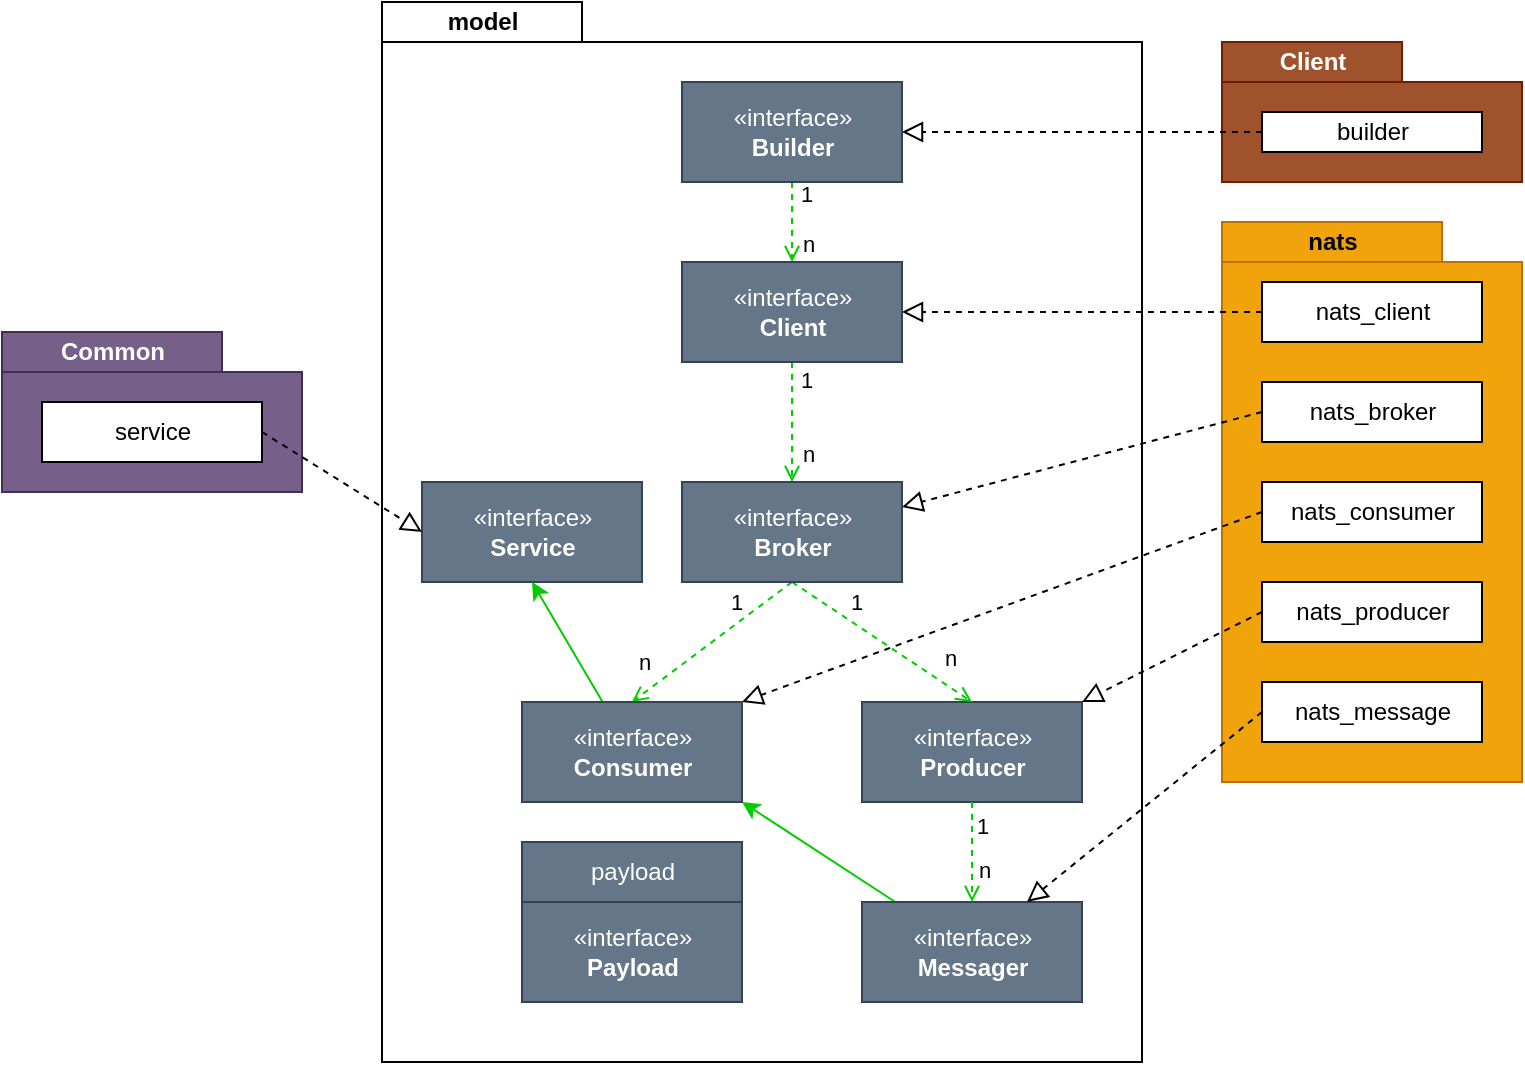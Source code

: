 <mxfile>
    <diagram id="txchBWapSVPzbpAoI_4P" name="Model">
        <mxGraphModel dx="827" dy="891" grid="0" gridSize="10" guides="1" tooltips="1" connect="1" arrows="1" fold="1" page="0" pageScale="1" pageWidth="850" pageHeight="1100" math="0" shadow="0">
            <root>
                <mxCell id="0"/>
                <mxCell id="1" parent="0"/>
                <mxCell id="49" value="model" style="shape=folder;fontStyle=1;tabWidth=100;tabHeight=20;tabPosition=left;html=1;boundedLbl=1;labelInHeader=1;container=1;collapsible=0;recursiveResize=0;" parent="1" vertex="1">
                    <mxGeometry x="260" y="-50" width="380" height="530" as="geometry"/>
                </mxCell>
                <mxCell id="29" value="«interface»&lt;br&gt;&lt;b&gt;Payload&lt;/b&gt;" style="html=1;fillColor=#647687;strokeColor=#314354;fontColor=#ffffff;" parent="49" vertex="1">
                    <mxGeometry x="70" y="450" width="110" height="50" as="geometry"/>
                </mxCell>
                <mxCell id="60" value="payload" style="html=1;fillColor=#647687;strokeColor=#314354;fontColor=#ffffff;" parent="49" vertex="1">
                    <mxGeometry x="70" y="420" width="110" height="30" as="geometry"/>
                </mxCell>
                <mxCell id="61" value="«interface»&lt;br&gt;&lt;b&gt;Service&lt;/b&gt;" style="html=1;fillColor=#647687;fontColor=#ffffff;strokeColor=#314354;" parent="49" vertex="1">
                    <mxGeometry x="20" y="240" width="110" height="50" as="geometry"/>
                </mxCell>
                <mxCell id="3" value="«interface»&lt;br&gt;&lt;b&gt;Client&lt;/b&gt;" style="html=1;" parent="1" vertex="1">
                    <mxGeometry x="410" y="80" width="110" height="50" as="geometry"/>
                </mxCell>
                <mxCell id="4" value="«interface»&lt;br&gt;&lt;b&gt;Broker&lt;/b&gt;" style="html=1;" parent="1" vertex="1">
                    <mxGeometry x="410" y="190" width="110" height="50" as="geometry"/>
                </mxCell>
                <mxCell id="13" value="" style="html=1;verticalAlign=bottom;labelBackgroundColor=none;endArrow=open;endFill=0;dashed=1;entryX=0.5;entryY=0;entryDx=0;entryDy=0;strokeColor=#00CC00;" parent="1" source="3" target="4" edge="1">
                    <mxGeometry width="160" relative="1" as="geometry">
                        <mxPoint x="465" y="150" as="sourcePoint"/>
                        <mxPoint x="870" y="380" as="targetPoint"/>
                    </mxGeometry>
                </mxCell>
                <mxCell id="18" value="1" style="edgeLabel;html=1;align=center;verticalAlign=middle;resizable=0;points=[];" parent="13" vertex="1" connectable="0">
                    <mxGeometry x="-0.591" relative="1" as="geometry">
                        <mxPoint x="7" y="-4" as="offset"/>
                    </mxGeometry>
                </mxCell>
                <mxCell id="19" value="n" style="edgeLabel;html=1;align=center;verticalAlign=middle;resizable=0;points=[];" parent="13" vertex="1" connectable="0">
                    <mxGeometry x="0.529" relative="1" as="geometry">
                        <mxPoint x="8" as="offset"/>
                    </mxGeometry>
                </mxCell>
                <mxCell id="14" value="«interface»&lt;br&gt;&lt;b&gt;Consumer&lt;/b&gt;" style="html=1;" parent="1" vertex="1">
                    <mxGeometry x="330" y="300" width="110" height="50" as="geometry"/>
                </mxCell>
                <mxCell id="15" value="" style="html=1;verticalAlign=bottom;labelBackgroundColor=none;endArrow=open;endFill=0;dashed=1;exitX=0.5;exitY=1;exitDx=0;exitDy=0;entryX=0.5;entryY=0;entryDx=0;entryDy=0;strokeColor=#00CC00;" parent="1" source="4" target="14" edge="1">
                    <mxGeometry width="160" relative="1" as="geometry">
                        <mxPoint x="475" y="150" as="sourcePoint"/>
                        <mxPoint x="395" y="200" as="targetPoint"/>
                    </mxGeometry>
                </mxCell>
                <mxCell id="20" value="1" style="edgeLabel;html=1;align=center;verticalAlign=middle;resizable=0;points=[];" parent="15" vertex="1" connectable="0">
                    <mxGeometry x="-0.63" y="3" relative="1" as="geometry">
                        <mxPoint x="-15" y="-4" as="offset"/>
                    </mxGeometry>
                </mxCell>
                <mxCell id="22" value="n" style="edgeLabel;html=1;align=center;verticalAlign=middle;resizable=0;points=[];" parent="15" vertex="1" connectable="0">
                    <mxGeometry x="0.386" y="-3" relative="1" as="geometry">
                        <mxPoint x="-17" as="offset"/>
                    </mxGeometry>
                </mxCell>
                <mxCell id="16" value="«interface»&lt;br&gt;&lt;b&gt;Producer&lt;/b&gt;" style="html=1;fillColor=#647687;fontColor=#ffffff;strokeColor=#314354;" parent="1" vertex="1">
                    <mxGeometry x="500" y="300" width="110" height="50" as="geometry"/>
                </mxCell>
                <mxCell id="17" value="" style="html=1;verticalAlign=bottom;labelBackgroundColor=none;endArrow=open;endFill=0;dashed=1;exitX=0.5;exitY=1;exitDx=0;exitDy=0;entryX=0.5;entryY=0;entryDx=0;entryDy=0;strokeColor=#00CC00;" parent="1" source="4" target="16" edge="1">
                    <mxGeometry width="160" relative="1" as="geometry">
                        <mxPoint x="395" y="250" as="sourcePoint"/>
                        <mxPoint x="315" y="280" as="targetPoint"/>
                    </mxGeometry>
                </mxCell>
                <mxCell id="21" value="1" style="edgeLabel;html=1;align=center;verticalAlign=middle;resizable=0;points=[];" parent="17" vertex="1" connectable="0">
                    <mxGeometry x="-0.421" y="-2" relative="1" as="geometry">
                        <mxPoint x="7" y="-9" as="offset"/>
                    </mxGeometry>
                </mxCell>
                <mxCell id="23" value="n" style="edgeLabel;html=1;align=center;verticalAlign=middle;resizable=0;points=[];" parent="17" vertex="1" connectable="0">
                    <mxGeometry x="0.204" y="1" relative="1" as="geometry">
                        <mxPoint x="24" y="3" as="offset"/>
                    </mxGeometry>
                </mxCell>
                <mxCell id="31" style="edgeStyle=none;html=1;entryX=1;entryY=1;entryDx=0;entryDy=0;strokeColor=#00CC00;" parent="1" source="24" target="14" edge="1">
                    <mxGeometry relative="1" as="geometry"/>
                </mxCell>
                <mxCell id="24" value="«interface»&lt;br&gt;&lt;b&gt;Messager&lt;/b&gt;" style="html=1;fillColor=#647687;fontColor=#ffffff;strokeColor=#314354;" parent="1" vertex="1">
                    <mxGeometry x="500" y="400" width="110" height="50" as="geometry"/>
                </mxCell>
                <mxCell id="25" value="" style="html=1;verticalAlign=bottom;labelBackgroundColor=none;endArrow=open;endFill=0;dashed=1;exitX=0.5;exitY=1;exitDx=0;exitDy=0;entryX=0.5;entryY=0;entryDx=0;entryDy=0;strokeColor=#00CC00;" parent="1" source="16" target="24" edge="1">
                    <mxGeometry width="160" relative="1" as="geometry">
                        <mxPoint x="475" y="250" as="sourcePoint"/>
                        <mxPoint x="565" y="310" as="targetPoint"/>
                    </mxGeometry>
                </mxCell>
                <mxCell id="26" value="1" style="edgeLabel;html=1;align=center;verticalAlign=middle;resizable=0;points=[];" parent="25" vertex="1" connectable="0">
                    <mxGeometry x="-0.421" y="-2" relative="1" as="geometry">
                        <mxPoint x="7" y="-3" as="offset"/>
                    </mxGeometry>
                </mxCell>
                <mxCell id="27" value="n" style="edgeLabel;html=1;align=center;verticalAlign=middle;resizable=0;points=[];" parent="25" vertex="1" connectable="0">
                    <mxGeometry x="0.204" y="1" relative="1" as="geometry">
                        <mxPoint x="5" y="4" as="offset"/>
                    </mxGeometry>
                </mxCell>
                <mxCell id="34" value="Common" style="shape=folder;fontStyle=1;tabWidth=110;tabHeight=20;tabPosition=left;html=1;boundedLbl=1;labelInHeader=1;container=1;collapsible=0;recursiveResize=0;fillColor=#76608a;fontColor=#ffffff;strokeColor=#432D57;" parent="1" vertex="1">
                    <mxGeometry x="70" y="115" width="150" height="80" as="geometry"/>
                </mxCell>
                <mxCell id="35" value="service" style="html=1;" parent="34" vertex="1">
                    <mxGeometry width="110" height="30" relative="1" as="geometry">
                        <mxPoint x="20" y="35" as="offset"/>
                    </mxGeometry>
                </mxCell>
                <mxCell id="36" value="" style="endArrow=block;startArrow=none;endFill=0;startFill=0;endSize=8;html=1;verticalAlign=bottom;dashed=1;labelBackgroundColor=none;exitX=1;exitY=0.5;exitDx=0;exitDy=0;entryX=0;entryY=0.5;entryDx=0;entryDy=0;" parent="1" source="35" target="61" edge="1">
                    <mxGeometry width="160" relative="1" as="geometry">
                        <mxPoint x="70" y="340" as="sourcePoint"/>
                        <mxPoint x="220" y="105" as="targetPoint"/>
                    </mxGeometry>
                </mxCell>
                <mxCell id="37" value="nats" style="shape=folder;fontStyle=1;tabWidth=110;tabHeight=20;tabPosition=left;html=1;boundedLbl=1;labelInHeader=1;container=1;collapsible=0;recursiveResize=0;fillColor=#f0a30a;fontColor=#000000;strokeColor=#BD7000;" parent="1" vertex="1">
                    <mxGeometry x="680" y="60" width="150" height="280" as="geometry"/>
                </mxCell>
                <mxCell id="38" value="nats_client" style="html=1;" parent="37" vertex="1">
                    <mxGeometry width="110" height="30" relative="1" as="geometry">
                        <mxPoint x="20" y="30" as="offset"/>
                    </mxGeometry>
                </mxCell>
                <mxCell id="39" value="nats_consumer" style="html=1;" parent="37" vertex="1">
                    <mxGeometry x="20" y="130" width="110" height="30" as="geometry"/>
                </mxCell>
                <mxCell id="40" value="nats_message" style="html=1;" parent="37" vertex="1">
                    <mxGeometry x="20" y="230" width="110" height="30" as="geometry"/>
                </mxCell>
                <mxCell id="41" value="nats_producer" style="html=1;" parent="37" vertex="1">
                    <mxGeometry x="20" y="180" width="110" height="30" as="geometry"/>
                </mxCell>
                <mxCell id="55" value="nats_broker" style="html=1;" parent="37" vertex="1">
                    <mxGeometry x="20" y="80" width="110" height="30" as="geometry"/>
                </mxCell>
                <mxCell id="42" value="«interface»&lt;br&gt;&lt;b&gt;Builder&lt;/b&gt;" style="html=1;" parent="1" vertex="1">
                    <mxGeometry x="410" y="-10" width="110" height="50" as="geometry"/>
                </mxCell>
                <mxCell id="43" value="" style="html=1;verticalAlign=bottom;labelBackgroundColor=none;endArrow=open;endFill=0;dashed=1;exitX=0.5;exitY=1;exitDx=0;exitDy=0;strokeColor=#00CC00;" parent="1" source="42" target="3" edge="1">
                    <mxGeometry width="160" relative="1" as="geometry">
                        <mxPoint x="475" y="140" as="sourcePoint"/>
                        <mxPoint x="475" y="200" as="targetPoint"/>
                    </mxGeometry>
                </mxCell>
                <mxCell id="44" value="1" style="edgeLabel;html=1;align=center;verticalAlign=middle;resizable=0;points=[];" parent="43" vertex="1" connectable="0">
                    <mxGeometry x="-0.591" relative="1" as="geometry">
                        <mxPoint x="7" y="-2" as="offset"/>
                    </mxGeometry>
                </mxCell>
                <mxCell id="45" value="n" style="edgeLabel;html=1;align=center;verticalAlign=middle;resizable=0;points=[];" parent="43" vertex="1" connectable="0">
                    <mxGeometry x="0.529" relative="1" as="geometry">
                        <mxPoint x="8" as="offset"/>
                    </mxGeometry>
                </mxCell>
                <mxCell id="46" value="Client" style="shape=folder;fontStyle=1;tabWidth=90;tabHeight=20;tabPosition=left;html=1;boundedLbl=1;labelInHeader=1;container=1;collapsible=0;recursiveResize=0;fillColor=#a0522d;fontColor=#ffffff;strokeColor=#6D1F00;" parent="1" vertex="1">
                    <mxGeometry x="680" y="-30" width="150" height="70" as="geometry"/>
                </mxCell>
                <mxCell id="47" value="builder" style="html=1;" parent="46" vertex="1">
                    <mxGeometry width="110" height="20" relative="1" as="geometry">
                        <mxPoint x="20" y="35" as="offset"/>
                    </mxGeometry>
                </mxCell>
                <mxCell id="48" value="" style="endArrow=block;startArrow=none;endFill=0;startFill=0;endSize=8;html=1;verticalAlign=bottom;dashed=1;labelBackgroundColor=none;exitX=0;exitY=0.5;exitDx=0;exitDy=0;entryX=1;entryY=0.5;entryDx=0;entryDy=0;" parent="1" source="47" target="42" edge="1">
                    <mxGeometry width="160" relative="1" as="geometry">
                        <mxPoint x="160" y="215" as="sourcePoint"/>
                        <mxPoint x="220" y="225" as="targetPoint"/>
                    </mxGeometry>
                </mxCell>
                <mxCell id="54" value="" style="endArrow=block;startArrow=none;endFill=0;startFill=0;endSize=8;html=1;verticalAlign=bottom;dashed=1;labelBackgroundColor=none;exitX=0;exitY=0.5;exitDx=0;exitDy=0;entryX=1;entryY=0.5;entryDx=0;entryDy=0;" parent="1" source="38" target="3" edge="1">
                    <mxGeometry width="160" relative="1" as="geometry">
                        <mxPoint x="710" y="25" as="sourcePoint"/>
                        <mxPoint x="530" y="25" as="targetPoint"/>
                    </mxGeometry>
                </mxCell>
                <mxCell id="56" value="" style="endArrow=block;startArrow=none;endFill=0;startFill=0;endSize=8;html=1;verticalAlign=bottom;dashed=1;labelBackgroundColor=none;exitX=0;exitY=0.5;exitDx=0;exitDy=0;entryX=1;entryY=0.25;entryDx=0;entryDy=0;" parent="1" source="55" target="4" edge="1">
                    <mxGeometry width="160" relative="1" as="geometry">
                        <mxPoint x="710" y="115" as="sourcePoint"/>
                        <mxPoint x="530" y="115" as="targetPoint"/>
                    </mxGeometry>
                </mxCell>
                <mxCell id="57" value="" style="endArrow=block;startArrow=none;endFill=0;startFill=0;endSize=8;html=1;verticalAlign=bottom;dashed=1;labelBackgroundColor=none;exitX=0;exitY=0.5;exitDx=0;exitDy=0;entryX=1;entryY=0;entryDx=0;entryDy=0;" parent="1" source="39" target="14" edge="1">
                    <mxGeometry width="160" relative="1" as="geometry">
                        <mxPoint x="710" y="115" as="sourcePoint"/>
                        <mxPoint x="530" y="115" as="targetPoint"/>
                    </mxGeometry>
                </mxCell>
                <mxCell id="58" value="" style="endArrow=block;startArrow=none;endFill=0;startFill=0;endSize=8;html=1;verticalAlign=bottom;dashed=1;labelBackgroundColor=none;exitX=0;exitY=0.5;exitDx=0;exitDy=0;entryX=1;entryY=0;entryDx=0;entryDy=0;" parent="1" source="41" target="16" edge="1">
                    <mxGeometry width="160" relative="1" as="geometry">
                        <mxPoint x="710" y="215" as="sourcePoint"/>
                        <mxPoint x="450" y="310" as="targetPoint"/>
                    </mxGeometry>
                </mxCell>
                <mxCell id="59" value="" style="endArrow=block;startArrow=none;endFill=0;startFill=0;endSize=8;html=1;verticalAlign=bottom;dashed=1;labelBackgroundColor=none;exitX=0;exitY=0.5;exitDx=0;exitDy=0;entryX=0.75;entryY=0;entryDx=0;entryDy=0;" parent="1" source="40" target="24" edge="1">
                    <mxGeometry width="160" relative="1" as="geometry">
                        <mxPoint x="720" y="225" as="sourcePoint"/>
                        <mxPoint x="460" y="320" as="targetPoint"/>
                    </mxGeometry>
                </mxCell>
                <mxCell id="62" value="«interface»&lt;br&gt;&lt;b&gt;Broker&lt;/b&gt;" style="html=1;fillColor=#647687;fontColor=#ffffff;strokeColor=#314354;" parent="1" vertex="1">
                    <mxGeometry x="410" y="190" width="110" height="50" as="geometry"/>
                </mxCell>
                <mxCell id="63" value="«interface»&lt;br&gt;&lt;b&gt;Client&lt;/b&gt;" style="html=1;fillColor=#647687;fontColor=#ffffff;strokeColor=#314354;" parent="1" vertex="1">
                    <mxGeometry x="410" y="80" width="110" height="50" as="geometry"/>
                </mxCell>
                <mxCell id="64" value="«interface»&lt;br&gt;&lt;b&gt;Builder&lt;/b&gt;" style="html=1;fillColor=#647687;fontColor=#ffffff;strokeColor=#314354;" parent="1" vertex="1">
                    <mxGeometry x="410" y="-10" width="110" height="50" as="geometry"/>
                </mxCell>
                <mxCell id="73" style="edgeStyle=none;html=1;entryX=0.5;entryY=1;entryDx=0;entryDy=0;strokeColor=#00CC00;" parent="1" source="65" target="61" edge="1">
                    <mxGeometry relative="1" as="geometry"/>
                </mxCell>
                <mxCell id="65" value="«interface»&lt;br&gt;&lt;b&gt;Consumer&lt;/b&gt;" style="html=1;fillColor=#647687;fontColor=#ffffff;strokeColor=#314354;" parent="1" vertex="1">
                    <mxGeometry x="330" y="300" width="110" height="50" as="geometry"/>
                </mxCell>
            </root>
        </mxGraphModel>
    </diagram>
    <diagram id="oyyvQNcP2Pon_5AIteIz" name="Components">
        <mxGraphModel dx="24800" dy="14740" grid="0" gridSize="10" guides="1" tooltips="1" connect="1" arrows="1" fold="1" page="0" pageScale="1" pageWidth="850" pageHeight="1100" math="0" shadow="0">
            <root>
                <mxCell id="fiM4bXcESfMof7FYmg8J-0"/>
                <mxCell id="fiM4bXcESfMof7FYmg8J-1" parent="fiM4bXcESfMof7FYmg8J-0"/>
            </root>
        </mxGraphModel>
    </diagram>
</mxfile>
